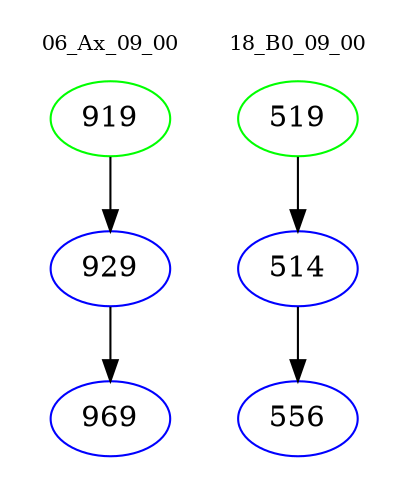 digraph{
subgraph cluster_0 {
color = white
label = "06_Ax_09_00";
fontsize=10;
T0_919 [label="919", color="green"]
T0_919 -> T0_929 [color="black"]
T0_929 [label="929", color="blue"]
T0_929 -> T0_969 [color="black"]
T0_969 [label="969", color="blue"]
}
subgraph cluster_1 {
color = white
label = "18_B0_09_00";
fontsize=10;
T1_519 [label="519", color="green"]
T1_519 -> T1_514 [color="black"]
T1_514 [label="514", color="blue"]
T1_514 -> T1_556 [color="black"]
T1_556 [label="556", color="blue"]
}
}

